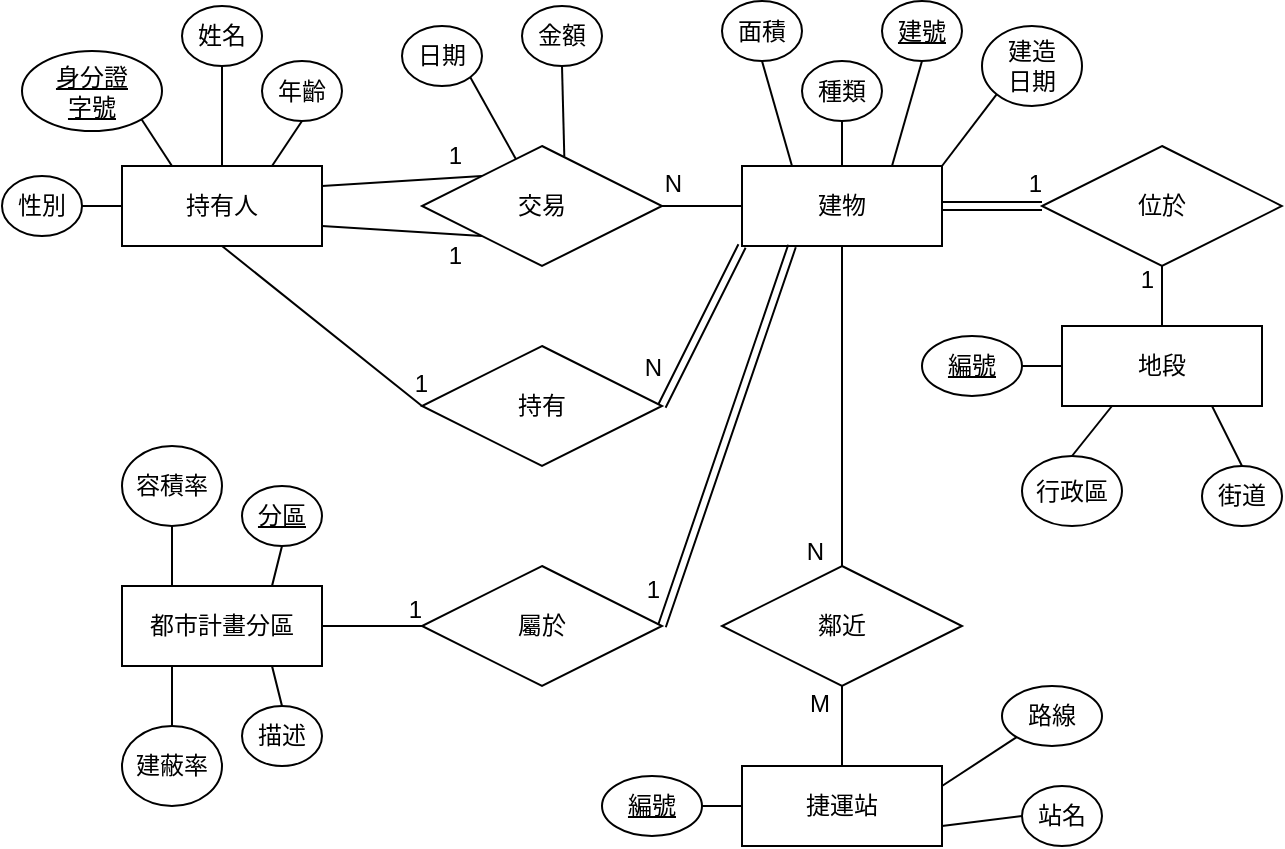 <mxfile version="14.5.0" type="device"><diagram id="R2lEEEUBdFMjLlhIrx00" name="Page-1"><mxGraphModel dx="1038" dy="575" grid="1" gridSize="10" guides="1" tooltips="1" connect="1" arrows="1" fold="1" page="1" pageScale="1" pageWidth="850" pageHeight="1100" math="0" shadow="0" extFonts="Permanent Marker^https://fonts.googleapis.com/css?family=Permanent+Marker"><root><mxCell id="0"/><mxCell id="1" parent="0"/><mxCell id="SSXRUZdKTFpSKSgq_hhO-1" value="持有人" style="whiteSpace=wrap;html=1;align=center;" vertex="1" parent="1"><mxGeometry x="140" y="170" width="100" height="40" as="geometry"/></mxCell><mxCell id="SSXRUZdKTFpSKSgq_hhO-2" value="都市計畫分區" style="whiteSpace=wrap;html=1;align=center;" vertex="1" parent="1"><mxGeometry x="140" y="380" width="100" height="40" as="geometry"/></mxCell><mxCell id="SSXRUZdKTFpSKSgq_hhO-3" value="地段" style="whiteSpace=wrap;html=1;align=center;" vertex="1" parent="1"><mxGeometry x="610" y="250" width="100" height="40" as="geometry"/></mxCell><mxCell id="SSXRUZdKTFpSKSgq_hhO-4" value="建物" style="whiteSpace=wrap;html=1;align=center;" vertex="1" parent="1"><mxGeometry x="450" y="170" width="100" height="40" as="geometry"/></mxCell><mxCell id="SSXRUZdKTFpSKSgq_hhO-5" value="捷運站" style="whiteSpace=wrap;html=1;align=center;" vertex="1" parent="1"><mxGeometry x="450" y="470" width="100" height="40" as="geometry"/></mxCell><mxCell id="SSXRUZdKTFpSKSgq_hhO-6" value="交易" style="shape=rhombus;perimeter=rhombusPerimeter;whiteSpace=wrap;html=1;align=center;" vertex="1" parent="1"><mxGeometry x="290" y="160" width="120" height="60" as="geometry"/></mxCell><mxCell id="SSXRUZdKTFpSKSgq_hhO-7" value="" style="endArrow=none;html=1;rounded=0;exitX=1;exitY=0.75;exitDx=0;exitDy=0;entryX=0;entryY=1;entryDx=0;entryDy=0;" edge="1" parent="1" source="SSXRUZdKTFpSKSgq_hhO-1" target="SSXRUZdKTFpSKSgq_hhO-6"><mxGeometry relative="1" as="geometry"><mxPoint x="360" y="360" as="sourcePoint"/><mxPoint x="520" y="360" as="targetPoint"/></mxGeometry></mxCell><mxCell id="SSXRUZdKTFpSKSgq_hhO-8" value="1" style="resizable=0;html=1;align=right;verticalAlign=bottom;" connectable="0" vertex="1" parent="SSXRUZdKTFpSKSgq_hhO-7"><mxGeometry x="1" relative="1" as="geometry"><mxPoint x="-9" y="18.01" as="offset"/></mxGeometry></mxCell><mxCell id="SSXRUZdKTFpSKSgq_hhO-9" value="" style="endArrow=none;html=1;rounded=0;exitX=1;exitY=0.5;exitDx=0;exitDy=0;entryX=0;entryY=0.5;entryDx=0;entryDy=0;" edge="1" parent="1" source="SSXRUZdKTFpSKSgq_hhO-6" target="SSXRUZdKTFpSKSgq_hhO-4"><mxGeometry relative="1" as="geometry"><mxPoint x="360" y="360" as="sourcePoint"/><mxPoint x="520" y="360" as="targetPoint"/></mxGeometry></mxCell><mxCell id="SSXRUZdKTFpSKSgq_hhO-10" value="N" style="resizable=0;html=1;align=right;verticalAlign=bottom;" connectable="0" vertex="1" parent="SSXRUZdKTFpSKSgq_hhO-9"><mxGeometry x="1" relative="1" as="geometry"><mxPoint x="-30" y="-3" as="offset"/></mxGeometry></mxCell><mxCell id="SSXRUZdKTFpSKSgq_hhO-15" value="位於" style="shape=rhombus;perimeter=rhombusPerimeter;whiteSpace=wrap;html=1;align=center;" vertex="1" parent="1"><mxGeometry x="600" y="160" width="120" height="60" as="geometry"/></mxCell><mxCell id="SSXRUZdKTFpSKSgq_hhO-16" value="" style="endArrow=none;html=1;rounded=0;exitX=1;exitY=0.5;exitDx=0;exitDy=0;entryX=0;entryY=0.5;entryDx=0;entryDy=0;shape=link;" edge="1" parent="1" target="SSXRUZdKTFpSKSgq_hhO-15" source="SSXRUZdKTFpSKSgq_hhO-4"><mxGeometry relative="1" as="geometry"><mxPoint x="610" y="150" as="sourcePoint"/><mxPoint x="890" y="320" as="targetPoint"/></mxGeometry></mxCell><mxCell id="SSXRUZdKTFpSKSgq_hhO-17" value="1" style="resizable=0;html=1;align=right;verticalAlign=bottom;" connectable="0" vertex="1" parent="SSXRUZdKTFpSKSgq_hhO-16"><mxGeometry x="1" relative="1" as="geometry"><mxPoint y="-3" as="offset"/></mxGeometry></mxCell><mxCell id="SSXRUZdKTFpSKSgq_hhO-18" value="" style="endArrow=none;html=1;rounded=0;exitX=0.5;exitY=1;exitDx=0;exitDy=0;entryX=0.5;entryY=0;entryDx=0;entryDy=0;" edge="1" parent="1" source="SSXRUZdKTFpSKSgq_hhO-15" target="SSXRUZdKTFpSKSgq_hhO-3"><mxGeometry relative="1" as="geometry"><mxPoint x="720" y="209" as="sourcePoint"/><mxPoint x="770" y="209" as="targetPoint"/></mxGeometry></mxCell><mxCell id="SSXRUZdKTFpSKSgq_hhO-19" value="1" style="resizable=0;html=1;align=right;verticalAlign=bottom;" connectable="0" vertex="1" parent="SSXRUZdKTFpSKSgq_hhO-18"><mxGeometry x="1" relative="1" as="geometry"><mxPoint x="-4" y="-15" as="offset"/></mxGeometry></mxCell><mxCell id="SSXRUZdKTFpSKSgq_hhO-22" value="鄰近" style="shape=rhombus;perimeter=rhombusPerimeter;whiteSpace=wrap;html=1;align=center;" vertex="1" parent="1"><mxGeometry x="440" y="370" width="120" height="60" as="geometry"/></mxCell><mxCell id="SSXRUZdKTFpSKSgq_hhO-23" value="" style="endArrow=none;html=1;rounded=0;exitX=0.5;exitY=1;exitDx=0;exitDy=0;entryX=0.5;entryY=0;entryDx=0;entryDy=0;" edge="1" parent="1" target="SSXRUZdKTFpSKSgq_hhO-22" source="SSXRUZdKTFpSKSgq_hhO-4"><mxGeometry relative="1" as="geometry"><mxPoint x="450" y="310" as="sourcePoint"/><mxPoint x="790" y="440" as="targetPoint"/></mxGeometry></mxCell><mxCell id="SSXRUZdKTFpSKSgq_hhO-24" value="N" style="resizable=0;html=1;align=right;verticalAlign=bottom;" connectable="0" vertex="1" parent="SSXRUZdKTFpSKSgq_hhO-23"><mxGeometry x="1" relative="1" as="geometry"><mxPoint x="-8.01" y="1.94" as="offset"/></mxGeometry></mxCell><mxCell id="SSXRUZdKTFpSKSgq_hhO-25" value="" style="endArrow=none;html=1;rounded=0;exitX=0.5;exitY=1;exitDx=0;exitDy=0;entryX=0.5;entryY=0;entryDx=0;entryDy=0;" edge="1" parent="1" source="SSXRUZdKTFpSKSgq_hhO-22" target="SSXRUZdKTFpSKSgq_hhO-5"><mxGeometry relative="1" as="geometry"><mxPoint x="580" y="440" as="sourcePoint"/><mxPoint x="620" y="310" as="targetPoint"/></mxGeometry></mxCell><mxCell id="SSXRUZdKTFpSKSgq_hhO-26" value="M" style="resizable=0;html=1;align=right;verticalAlign=bottom;" connectable="0" vertex="1" parent="SSXRUZdKTFpSKSgq_hhO-25"><mxGeometry x="1" relative="1" as="geometry"><mxPoint x="-6" y="-23" as="offset"/></mxGeometry></mxCell><mxCell id="SSXRUZdKTFpSKSgq_hhO-28" value="屬於" style="shape=rhombus;perimeter=rhombusPerimeter;whiteSpace=wrap;html=1;align=center;" vertex="1" parent="1"><mxGeometry x="290" y="370" width="120" height="60" as="geometry"/></mxCell><mxCell id="SSXRUZdKTFpSKSgq_hhO-29" value="" style="endArrow=none;html=1;rounded=0;exitX=0.25;exitY=1;exitDx=0;exitDy=0;entryX=1;entryY=0.5;entryDx=0;entryDy=0;shape=link;" edge="1" parent="1" target="SSXRUZdKTFpSKSgq_hhO-28" source="SSXRUZdKTFpSKSgq_hhO-4"><mxGeometry relative="1" as="geometry"><mxPoint x="350" y="350" as="sourcePoint"/><mxPoint x="690" y="480" as="targetPoint"/></mxGeometry></mxCell><mxCell id="SSXRUZdKTFpSKSgq_hhO-30" value="1" style="resizable=0;html=1;align=right;verticalAlign=bottom;" connectable="0" vertex="1" parent="SSXRUZdKTFpSKSgq_hhO-29"><mxGeometry x="1" relative="1" as="geometry"><mxPoint x="-0.1" y="-9.78" as="offset"/></mxGeometry></mxCell><mxCell id="SSXRUZdKTFpSKSgq_hhO-31" value="" style="endArrow=none;html=1;rounded=0;exitX=0;exitY=0.5;exitDx=0;exitDy=0;entryX=1;entryY=0.5;entryDx=0;entryDy=0;" edge="1" parent="1" source="SSXRUZdKTFpSKSgq_hhO-28" target="SSXRUZdKTFpSKSgq_hhO-2"><mxGeometry relative="1" as="geometry"><mxPoint x="380" y="530" as="sourcePoint"/><mxPoint x="420" y="400" as="targetPoint"/></mxGeometry></mxCell><mxCell id="SSXRUZdKTFpSKSgq_hhO-32" value="1" style="resizable=0;html=1;align=right;verticalAlign=bottom;" connectable="0" vertex="1" parent="SSXRUZdKTFpSKSgq_hhO-31"><mxGeometry x="1" relative="1" as="geometry"><mxPoint x="50" as="offset"/></mxGeometry></mxCell><mxCell id="SSXRUZdKTFpSKSgq_hhO-33" value="持有" style="shape=rhombus;perimeter=rhombusPerimeter;whiteSpace=wrap;html=1;align=center;" vertex="1" parent="1"><mxGeometry x="290" y="260" width="120" height="60" as="geometry"/></mxCell><mxCell id="SSXRUZdKTFpSKSgq_hhO-34" value="" style="endArrow=none;html=1;rounded=0;entryX=0;entryY=0;entryDx=0;entryDy=0;exitX=1;exitY=0.25;exitDx=0;exitDy=0;" edge="1" parent="1" target="SSXRUZdKTFpSKSgq_hhO-6" source="SSXRUZdKTFpSKSgq_hhO-1"><mxGeometry relative="1" as="geometry"><mxPoint x="240" y="250" as="sourcePoint"/><mxPoint x="400" y="510" as="targetPoint"/></mxGeometry></mxCell><mxCell id="SSXRUZdKTFpSKSgq_hhO-35" value="1" style="resizable=0;html=1;align=right;verticalAlign=bottom;" connectable="0" vertex="1" parent="SSXRUZdKTFpSKSgq_hhO-34"><mxGeometry x="1" relative="1" as="geometry"><mxPoint x="-9.84" y="-1.01" as="offset"/></mxGeometry></mxCell><mxCell id="SSXRUZdKTFpSKSgq_hhO-36" value="" style="endArrow=none;html=1;rounded=0;entryX=0;entryY=1;entryDx=0;entryDy=0;exitX=1;exitY=0.5;exitDx=0;exitDy=0;shape=link;" edge="1" parent="1" source="SSXRUZdKTFpSKSgq_hhO-33" target="SSXRUZdKTFpSKSgq_hhO-4"><mxGeometry relative="1" as="geometry"><mxPoint x="320" y="350" as="sourcePoint"/><mxPoint x="210" y="460" as="targetPoint"/></mxGeometry></mxCell><mxCell id="SSXRUZdKTFpSKSgq_hhO-37" value="N" style="resizable=0;html=1;align=right;verticalAlign=bottom;" connectable="0" vertex="1" parent="SSXRUZdKTFpSKSgq_hhO-36"><mxGeometry x="1" relative="1" as="geometry"><mxPoint x="-39.8" y="69.6" as="offset"/></mxGeometry></mxCell><mxCell id="SSXRUZdKTFpSKSgq_hhO-38" value="" style="endArrow=none;html=1;rounded=0;entryX=0;entryY=0.5;entryDx=0;entryDy=0;exitX=0.5;exitY=1;exitDx=0;exitDy=0;" edge="1" parent="1" source="SSXRUZdKTFpSKSgq_hhO-1" target="SSXRUZdKTFpSKSgq_hhO-33"><mxGeometry relative="1" as="geometry"><mxPoint x="175" y="220" as="sourcePoint"/><mxPoint x="280" y="360" as="targetPoint"/></mxGeometry></mxCell><mxCell id="SSXRUZdKTFpSKSgq_hhO-39" value="1" style="resizable=0;html=1;align=right;verticalAlign=bottom;" connectable="0" vertex="1" parent="SSXRUZdKTFpSKSgq_hhO-38"><mxGeometry x="1" relative="1" as="geometry"><mxPoint x="3.06" y="-2.95" as="offset"/></mxGeometry></mxCell><mxCell id="SSXRUZdKTFpSKSgq_hhO-40" value="身分證&lt;br&gt;字號" style="ellipse;whiteSpace=wrap;html=1;align=center;fontStyle=4;" vertex="1" parent="1"><mxGeometry x="90" y="112.5" width="70" height="40" as="geometry"/></mxCell><mxCell id="SSXRUZdKTFpSKSgq_hhO-42" value="" style="endArrow=none;html=1;rounded=0;exitX=1;exitY=1;exitDx=0;exitDy=0;entryX=0.25;entryY=0;entryDx=0;entryDy=0;" edge="1" parent="1" source="SSXRUZdKTFpSKSgq_hhO-40" target="SSXRUZdKTFpSKSgq_hhO-1"><mxGeometry relative="1" as="geometry"><mxPoint x="410" y="230" as="sourcePoint"/><mxPoint x="570" y="230" as="targetPoint"/></mxGeometry></mxCell><mxCell id="SSXRUZdKTFpSKSgq_hhO-44" value="" style="endArrow=none;html=1;rounded=0;exitX=0.5;exitY=1;exitDx=0;exitDy=0;entryX=0.5;entryY=0;entryDx=0;entryDy=0;" edge="1" parent="1" source="SSXRUZdKTFpSKSgq_hhO-45" target="SSXRUZdKTFpSKSgq_hhO-1"><mxGeometry relative="1" as="geometry"><mxPoint x="210" y="120" as="sourcePoint"/><mxPoint x="230" y="120" as="targetPoint"/></mxGeometry></mxCell><mxCell id="SSXRUZdKTFpSKSgq_hhO-45" value="姓名" style="ellipse;whiteSpace=wrap;html=1;align=center;" vertex="1" parent="1"><mxGeometry x="170" y="90" width="40" height="30" as="geometry"/></mxCell><mxCell id="SSXRUZdKTFpSKSgq_hhO-46" value="年齡" style="ellipse;whiteSpace=wrap;html=1;align=center;" vertex="1" parent="1"><mxGeometry x="210" y="117.5" width="40" height="30" as="geometry"/></mxCell><mxCell id="SSXRUZdKTFpSKSgq_hhO-48" value="性別" style="ellipse;whiteSpace=wrap;html=1;align=center;" vertex="1" parent="1"><mxGeometry x="80" y="175" width="40" height="30" as="geometry"/></mxCell><mxCell id="SSXRUZdKTFpSKSgq_hhO-49" value="" style="endArrow=none;html=1;rounded=0;exitX=1;exitY=0.5;exitDx=0;exitDy=0;entryX=0;entryY=0.5;entryDx=0;entryDy=0;" edge="1" parent="1" source="SSXRUZdKTFpSKSgq_hhO-48" target="SSXRUZdKTFpSKSgq_hhO-1"><mxGeometry relative="1" as="geometry"><mxPoint x="144.142" y="165.607" as="sourcePoint"/><mxPoint x="175" y="180" as="targetPoint"/></mxGeometry></mxCell><mxCell id="SSXRUZdKTFpSKSgq_hhO-50" value="" style="endArrow=none;html=1;rounded=0;entryX=0.75;entryY=0;entryDx=0;entryDy=0;exitX=0.5;exitY=1;exitDx=0;exitDy=0;" edge="1" parent="1" source="SSXRUZdKTFpSKSgq_hhO-46" target="SSXRUZdKTFpSKSgq_hhO-1"><mxGeometry relative="1" as="geometry"><mxPoint x="220" y="140" as="sourcePoint"/><mxPoint x="185" y="190" as="targetPoint"/></mxGeometry></mxCell><mxCell id="SSXRUZdKTFpSKSgq_hhO-51" value="日期" style="ellipse;whiteSpace=wrap;html=1;align=center;" vertex="1" parent="1"><mxGeometry x="280" y="100" width="40" height="30" as="geometry"/></mxCell><mxCell id="SSXRUZdKTFpSKSgq_hhO-52" value="" style="endArrow=none;html=1;rounded=0;exitX=1;exitY=1;exitDx=0;exitDy=0;" edge="1" parent="1" source="SSXRUZdKTFpSKSgq_hhO-51" target="SSXRUZdKTFpSKSgq_hhO-6"><mxGeometry relative="1" as="geometry"><mxPoint x="380" y="110" as="sourcePoint"/><mxPoint x="350" y="140" as="targetPoint"/></mxGeometry></mxCell><mxCell id="SSXRUZdKTFpSKSgq_hhO-53" value="金額" style="ellipse;whiteSpace=wrap;html=1;align=center;" vertex="1" parent="1"><mxGeometry x="340" y="90" width="40" height="30" as="geometry"/></mxCell><mxCell id="SSXRUZdKTFpSKSgq_hhO-54" value="" style="endArrow=none;html=1;rounded=0;entryX=0.593;entryY=0.087;entryDx=0;entryDy=0;exitX=0.5;exitY=1;exitDx=0;exitDy=0;entryPerimeter=0;" edge="1" parent="1" source="SSXRUZdKTFpSKSgq_hhO-53" target="SSXRUZdKTFpSKSgq_hhO-6"><mxGeometry relative="1" as="geometry"><mxPoint x="410" y="110" as="sourcePoint"/><mxPoint x="380" y="140" as="targetPoint"/></mxGeometry></mxCell><mxCell id="SSXRUZdKTFpSKSgq_hhO-59" value="面積" style="ellipse;whiteSpace=wrap;html=1;align=center;" vertex="1" parent="1"><mxGeometry x="440" y="87.5" width="40" height="30" as="geometry"/></mxCell><mxCell id="SSXRUZdKTFpSKSgq_hhO-62" value="" style="endArrow=none;html=1;rounded=0;entryX=0.5;entryY=1;entryDx=0;entryDy=0;exitX=0.25;exitY=0;exitDx=0;exitDy=0;" edge="1" parent="1" source="SSXRUZdKTFpSKSgq_hhO-4" target="SSXRUZdKTFpSKSgq_hhO-59"><mxGeometry relative="1" as="geometry"><mxPoint x="360" y="250" as="sourcePoint"/><mxPoint x="520" y="250" as="targetPoint"/></mxGeometry></mxCell><mxCell id="SSXRUZdKTFpSKSgq_hhO-63" value="種類" style="ellipse;whiteSpace=wrap;html=1;align=center;" vertex="1" parent="1"><mxGeometry x="480" y="117.5" width="40" height="30" as="geometry"/></mxCell><mxCell id="SSXRUZdKTFpSKSgq_hhO-64" value="" style="endArrow=none;html=1;rounded=0;entryX=0.5;entryY=1;entryDx=0;entryDy=0;exitX=0.5;exitY=0;exitDx=0;exitDy=0;" edge="1" parent="1" target="SSXRUZdKTFpSKSgq_hhO-63" source="SSXRUZdKTFpSKSgq_hhO-4"><mxGeometry relative="1" as="geometry"><mxPoint x="535" y="150" as="sourcePoint"/><mxPoint x="580" y="230" as="targetPoint"/></mxGeometry></mxCell><mxCell id="SSXRUZdKTFpSKSgq_hhO-65" value="建造&lt;br&gt;日期" style="ellipse;whiteSpace=wrap;html=1;align=center;" vertex="1" parent="1"><mxGeometry x="570" y="100" width="50" height="40" as="geometry"/></mxCell><mxCell id="SSXRUZdKTFpSKSgq_hhO-66" value="" style="endArrow=none;html=1;rounded=0;entryX=0;entryY=1;entryDx=0;entryDy=0;exitX=1;exitY=0;exitDx=0;exitDy=0;" edge="1" parent="1" target="SSXRUZdKTFpSKSgq_hhO-65" source="SSXRUZdKTFpSKSgq_hhO-4"><mxGeometry relative="1" as="geometry"><mxPoint x="615" y="155" as="sourcePoint"/><mxPoint x="660" y="235" as="targetPoint"/></mxGeometry></mxCell><mxCell id="SSXRUZdKTFpSKSgq_hhO-67" value="建號" style="ellipse;whiteSpace=wrap;html=1;align=center;fontStyle=4;" vertex="1" parent="1"><mxGeometry x="520" y="87.5" width="40" height="30" as="geometry"/></mxCell><mxCell id="SSXRUZdKTFpSKSgq_hhO-68" value="" style="endArrow=none;html=1;rounded=0;exitX=0.5;exitY=1;exitDx=0;exitDy=0;entryX=0.75;entryY=0;entryDx=0;entryDy=0;" edge="1" parent="1" source="SSXRUZdKTFpSKSgq_hhO-67" target="SSXRUZdKTFpSKSgq_hhO-4"><mxGeometry relative="1" as="geometry"><mxPoint x="980" y="140" as="sourcePoint"/><mxPoint x="710" y="100" as="targetPoint"/></mxGeometry></mxCell><mxCell id="SSXRUZdKTFpSKSgq_hhO-69" value="編號" style="ellipse;whiteSpace=wrap;html=1;align=center;fontStyle=4;" vertex="1" parent="1"><mxGeometry x="540" y="255" width="50" height="30" as="geometry"/></mxCell><mxCell id="SSXRUZdKTFpSKSgq_hhO-70" value="" style="endArrow=none;html=1;rounded=0;exitX=1;exitY=0.5;exitDx=0;exitDy=0;entryX=0;entryY=0.5;entryDx=0;entryDy=0;" edge="1" parent="1" source="SSXRUZdKTFpSKSgq_hhO-69" target="SSXRUZdKTFpSKSgq_hhO-3"><mxGeometry relative="1" as="geometry"><mxPoint x="1140" y="381.25" as="sourcePoint"/><mxPoint x="685" y="411.25" as="targetPoint"/></mxGeometry></mxCell><mxCell id="SSXRUZdKTFpSKSgq_hhO-71" value="街道" style="ellipse;whiteSpace=wrap;html=1;fontStyle=0;" vertex="1" parent="1"><mxGeometry x="680" y="320" width="40" height="30" as="geometry"/></mxCell><mxCell id="SSXRUZdKTFpSKSgq_hhO-72" value="" style="endArrow=none;html=1;rounded=0;exitX=0.5;exitY=0;exitDx=0;exitDy=0;entryX=0.75;entryY=1;entryDx=0;entryDy=0;" edge="1" parent="1" source="SSXRUZdKTFpSKSgq_hhO-71" target="SSXRUZdKTFpSKSgq_hhO-3"><mxGeometry relative="1" as="geometry"><mxPoint x="1210" y="396.25" as="sourcePoint"/><mxPoint x="705" y="305" as="targetPoint"/></mxGeometry></mxCell><mxCell id="SSXRUZdKTFpSKSgq_hhO-73" value="路線" style="ellipse;whiteSpace=wrap;html=1;align=center;fontStyle=0;" vertex="1" parent="1"><mxGeometry x="580" y="430" width="50" height="30" as="geometry"/></mxCell><mxCell id="SSXRUZdKTFpSKSgq_hhO-74" value="" style="endArrow=none;html=1;rounded=0;exitX=0;exitY=1;exitDx=0;exitDy=0;entryX=1;entryY=0.25;entryDx=0;entryDy=0;" edge="1" parent="1" source="SSXRUZdKTFpSKSgq_hhO-73" target="SSXRUZdKTFpSKSgq_hhO-5"><mxGeometry relative="1" as="geometry"><mxPoint x="1110" y="501.25" as="sourcePoint"/><mxPoint x="605" y="410" as="targetPoint"/></mxGeometry></mxCell><mxCell id="SSXRUZdKTFpSKSgq_hhO-75" value="站名" style="ellipse;whiteSpace=wrap;html=1;align=center;fontStyle=0;" vertex="1" parent="1"><mxGeometry x="590" y="480" width="40" height="30" as="geometry"/></mxCell><mxCell id="SSXRUZdKTFpSKSgq_hhO-76" value="" style="endArrow=none;html=1;rounded=0;exitX=0;exitY=0.5;exitDx=0;exitDy=0;entryX=1;entryY=0.75;entryDx=0;entryDy=0;" edge="1" parent="1" source="SSXRUZdKTFpSKSgq_hhO-75" target="SSXRUZdKTFpSKSgq_hhO-5"><mxGeometry relative="1" as="geometry"><mxPoint x="1140" y="556.25" as="sourcePoint"/><mxPoint x="615" y="450" as="targetPoint"/></mxGeometry></mxCell><mxCell id="SSXRUZdKTFpSKSgq_hhO-77" value="分區" style="ellipse;whiteSpace=wrap;html=1;align=center;fontStyle=4;" vertex="1" parent="1"><mxGeometry x="200" y="330" width="40" height="30" as="geometry"/></mxCell><mxCell id="SSXRUZdKTFpSKSgq_hhO-78" value="" style="endArrow=none;html=1;rounded=0;exitX=0.5;exitY=1;exitDx=0;exitDy=0;entryX=0.75;entryY=0;entryDx=0;entryDy=0;" edge="1" parent="1" source="SSXRUZdKTFpSKSgq_hhO-77" target="SSXRUZdKTFpSKSgq_hhO-2"><mxGeometry relative="1" as="geometry"><mxPoint x="610" y="411.25" as="sourcePoint"/><mxPoint x="50" y="390" as="targetPoint"/></mxGeometry></mxCell><mxCell id="SSXRUZdKTFpSKSgq_hhO-80" value="" style="endArrow=none;html=1;rounded=0;exitX=0.5;exitY=1;exitDx=0;exitDy=0;entryX=0.25;entryY=0;entryDx=0;entryDy=0;" edge="1" parent="1" source="SSXRUZdKTFpSKSgq_hhO-81" target="SSXRUZdKTFpSKSgq_hhO-2"><mxGeometry relative="1" as="geometry"><mxPoint x="160" y="340" as="sourcePoint"/><mxPoint x="50" y="410" as="targetPoint"/></mxGeometry></mxCell><mxCell id="SSXRUZdKTFpSKSgq_hhO-81" value="容積率" style="ellipse;whiteSpace=wrap;html=1;align=center;" vertex="1" parent="1"><mxGeometry x="140" y="310" width="50" height="40" as="geometry"/></mxCell><mxCell id="SSXRUZdKTFpSKSgq_hhO-83" value="" style="endArrow=none;html=1;rounded=0;exitX=0.5;exitY=0;exitDx=0;exitDy=0;entryX=0.25;entryY=1;entryDx=0;entryDy=0;" edge="1" parent="1" source="SSXRUZdKTFpSKSgq_hhO-84" target="SSXRUZdKTFpSKSgq_hhO-2"><mxGeometry relative="1" as="geometry"><mxPoint x="70" y="380" as="sourcePoint"/><mxPoint x="75" y="420" as="targetPoint"/></mxGeometry></mxCell><mxCell id="SSXRUZdKTFpSKSgq_hhO-84" value="建蔽率" style="ellipse;whiteSpace=wrap;html=1;align=center;" vertex="1" parent="1"><mxGeometry x="140" y="450" width="50" height="40" as="geometry"/></mxCell><mxCell id="SSXRUZdKTFpSKSgq_hhO-85" value="" style="endArrow=none;html=1;rounded=0;exitX=0.5;exitY=0;exitDx=0;exitDy=0;entryX=0.75;entryY=1;entryDx=0;entryDy=0;" edge="1" parent="1" source="SSXRUZdKTFpSKSgq_hhO-86" target="SSXRUZdKTFpSKSgq_hhO-2"><mxGeometry relative="1" as="geometry"><mxPoint x="130" y="490" as="sourcePoint"/><mxPoint x="200" y="490" as="targetPoint"/></mxGeometry></mxCell><mxCell id="SSXRUZdKTFpSKSgq_hhO-86" value="描述" style="ellipse;whiteSpace=wrap;html=1;align=center;" vertex="1" parent="1"><mxGeometry x="200" y="440" width="40" height="30" as="geometry"/></mxCell><mxCell id="SSXRUZdKTFpSKSgq_hhO-155" value="行政區" style="ellipse;whiteSpace=wrap;html=1;fontStyle=0;" vertex="1" parent="1"><mxGeometry x="590" y="315" width="50" height="35" as="geometry"/></mxCell><mxCell id="SSXRUZdKTFpSKSgq_hhO-156" value="" style="endArrow=none;html=1;rounded=0;exitX=0.5;exitY=0;exitDx=0;exitDy=0;entryX=0.25;entryY=1;entryDx=0;entryDy=0;" edge="1" parent="1" source="SSXRUZdKTFpSKSgq_hhO-155" target="SSXRUZdKTFpSKSgq_hhO-3"><mxGeometry relative="1" as="geometry"><mxPoint x="1220" y="466.25" as="sourcePoint"/><mxPoint x="695" y="360" as="targetPoint"/></mxGeometry></mxCell><mxCell id="SSXRUZdKTFpSKSgq_hhO-157" value="編號" style="ellipse;whiteSpace=wrap;html=1;align=center;fontStyle=4;" vertex="1" parent="1"><mxGeometry x="380" y="475" width="50" height="30" as="geometry"/></mxCell><mxCell id="SSXRUZdKTFpSKSgq_hhO-158" value="" style="endArrow=none;html=1;rounded=0;exitX=1;exitY=0.5;exitDx=0;exitDy=0;entryX=0;entryY=0.5;entryDx=0;entryDy=0;" edge="1" parent="1" source="SSXRUZdKTFpSKSgq_hhO-157" target="SSXRUZdKTFpSKSgq_hhO-5"><mxGeometry relative="1" as="geometry"><mxPoint x="1270" y="566.25" as="sourcePoint"/><mxPoint x="740" y="455" as="targetPoint"/></mxGeometry></mxCell></root></mxGraphModel></diagram></mxfile>